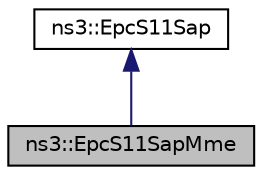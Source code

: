 digraph "ns3::EpcS11SapMme"
{
 // LATEX_PDF_SIZE
  edge [fontname="Helvetica",fontsize="10",labelfontname="Helvetica",labelfontsize="10"];
  node [fontname="Helvetica",fontsize="10",shape=record];
  Node1 [label="ns3::EpcS11SapMme",height=0.2,width=0.4,color="black", fillcolor="grey75", style="filled", fontcolor="black",tooltip="MME side of the S11 Service Access Point (SAP), provides the MME methods to be called when an S11 mes..."];
  Node2 -> Node1 [dir="back",color="midnightblue",fontsize="10",style="solid",fontname="Helvetica"];
  Node2 [label="ns3::EpcS11Sap",height=0.2,width=0.4,color="black", fillcolor="white", style="filled",URL="$classns3_1_1_epc_s11_sap.html",tooltip="EpcS11Sap."];
}
